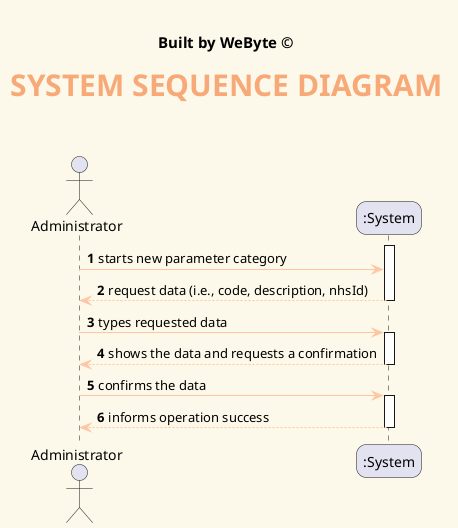 @startuml
' ======= layout =========
skinparam backgroundColor #fcf9ea
skinparam titleBorderRoundCorner 15
skinparam titleFontSize 30
skinparam classAttributeIconSize 0
skinparam titleFontName Arial Black
skinparam titleFontColor #f8a978
skinparam roundcorner 20
skinparam stereotypeCBackgroundColor ffc5a1
skinparam class {

ArrowColor ffc5a1
BorderColor White
BackgroundColor badfdb
}

' ======= title =========
center header


<font color=Black size=15><b>Built by WeByte ©</font>
endheader
title <b>SYSTEM SEQUENCE DIAGRAM\n
autonumber
'hide footbox
actor "Administrator" as Admin

participant ":System" as System


activate System
Admin -> System : starts new parameter category
System --> Admin : request data (i.e., code, description, nhsId)
deactivate System
Admin -> System : types requested data
activate System
System --> Admin : shows the data and requests a confirmation
deactivate System
Admin -> System : confirms the data
activate System
System --> Admin : informs operation success
deactivate System

@enduml
